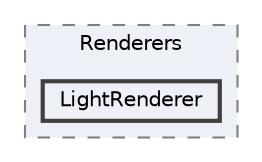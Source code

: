 digraph "/mnt/c/Users/lefte/Mujin/MastersThesis/Taz/TazGraph/TazGraphEngine/Renderers/LightRenderer"
{
 // LATEX_PDF_SIZE
  bgcolor="transparent";
  edge [fontname=Helvetica,fontsize=10,labelfontname=Helvetica,labelfontsize=10];
  node [fontname=Helvetica,fontsize=10,shape=box,height=0.2,width=0.4];
  compound=true
  subgraph clusterdir_eff3c25c434cfa44caa9dd3a372252b6 {
    graph [ bgcolor="#edf0f7", pencolor="grey50", label="Renderers", fontname=Helvetica,fontsize=10 style="filled,dashed", URL="dir_eff3c25c434cfa44caa9dd3a372252b6.html",tooltip=""]
  dir_e878591142a581d612f04c5a6f7e3833 [label="LightRenderer", fillcolor="#edf0f7", color="grey25", style="filled,bold", URL="dir_e878591142a581d612f04c5a6f7e3833.html",tooltip=""];
  }
}
